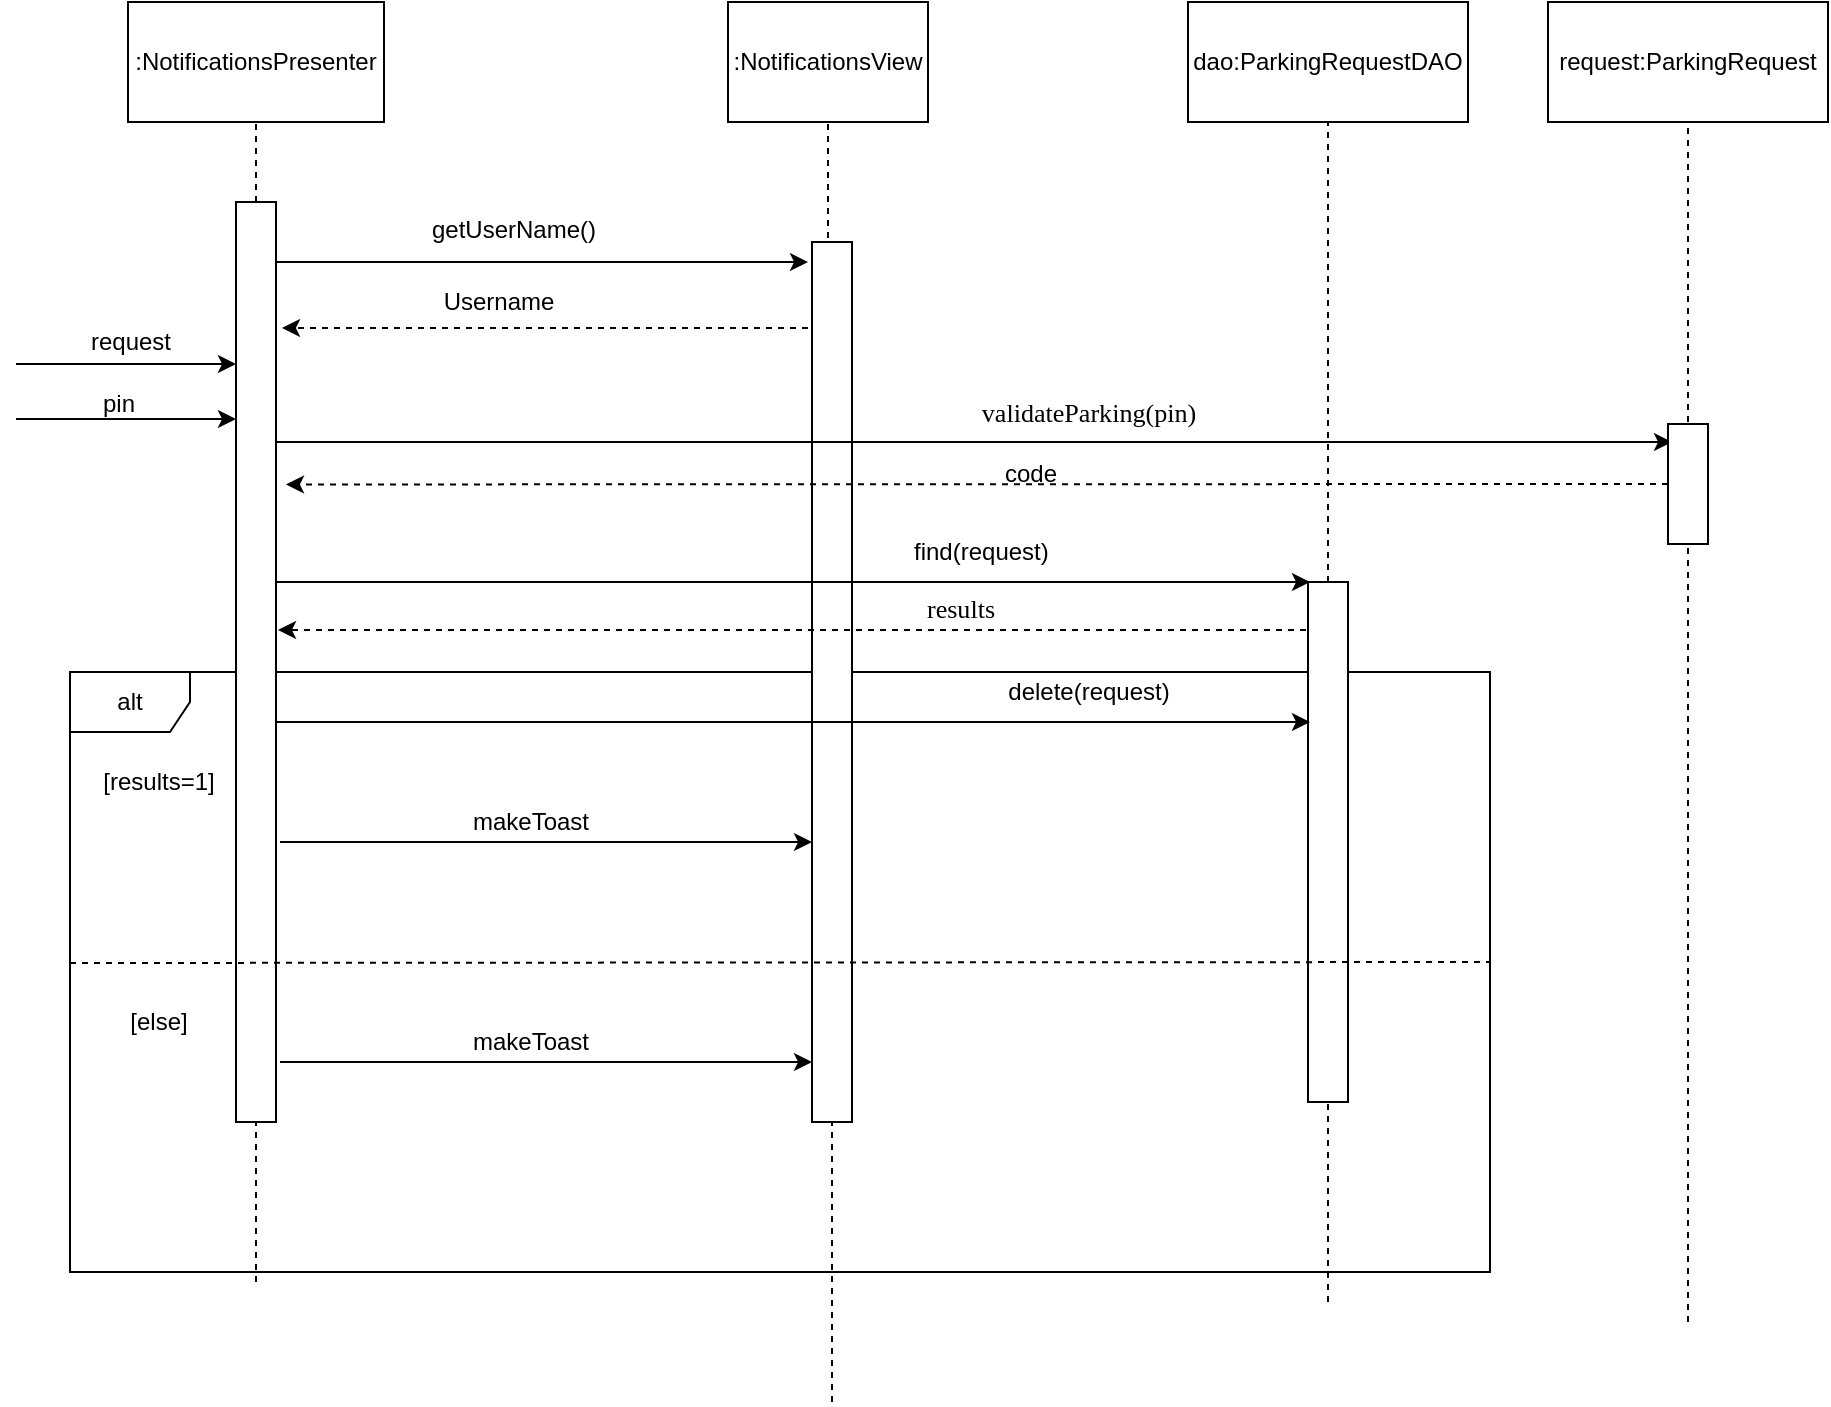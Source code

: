 <mxfile version="13.0.3" type="device"><diagram id="mOrW3uAIEUHWZ4qEdCiO" name="Page-1"><mxGraphModel dx="963" dy="1161" grid="1" gridSize="10" guides="1" tooltips="1" connect="1" arrows="1" fold="1" page="1" pageScale="1" pageWidth="850" pageHeight="1100" math="0" shadow="0"><root><mxCell id="0"/><mxCell id="1" parent="0"/><mxCell id="d6xpiOke_X0Gi8VJ3gXw-2" value="alt" style="shape=umlFrame;whiteSpace=wrap;html=1;" vertex="1" parent="1"><mxGeometry x="441" y="1245" width="710" height="300" as="geometry"/></mxCell><mxCell id="d6xpiOke_X0Gi8VJ3gXw-3" value=":NotificationsPresenter" style="rounded=0;whiteSpace=wrap;html=1;" vertex="1" parent="1"><mxGeometry x="470" y="910" width="128" height="60" as="geometry"/></mxCell><mxCell id="d6xpiOke_X0Gi8VJ3gXw-4" value="" style="endArrow=none;dashed=1;html=1;entryX=0.5;entryY=1;entryDx=0;entryDy=0;" edge="1" parent="1" source="d6xpiOke_X0Gi8VJ3gXw-8" target="d6xpiOke_X0Gi8VJ3gXw-3"><mxGeometry width="50" height="50" relative="1" as="geometry"><mxPoint x="992" y="1480" as="sourcePoint"/><mxPoint x="991" y="1133.036" as="targetPoint"/></mxGeometry></mxCell><mxCell id="d6xpiOke_X0Gi8VJ3gXw-5" value=":NotificationsView" style="rounded=0;whiteSpace=wrap;html=1;" vertex="1" parent="1"><mxGeometry x="770" y="910" width="100" height="60" as="geometry"/></mxCell><mxCell id="d6xpiOke_X0Gi8VJ3gXw-6" value="" style="endArrow=none;dashed=1;html=1;entryX=0.5;entryY=1;entryDx=0;entryDy=0;" edge="1" parent="1" target="d6xpiOke_X0Gi8VJ3gXw-5"><mxGeometry width="50" height="50" relative="1" as="geometry"><mxPoint x="820" y="1130" as="sourcePoint"/><mxPoint x="819" y="1133.036" as="targetPoint"/></mxGeometry></mxCell><mxCell id="d6xpiOke_X0Gi8VJ3gXw-7" value="getUserName()" style="text;html=1;" vertex="1" parent="1"><mxGeometry x="620" y="1010" width="110" height="30" as="geometry"/></mxCell><mxCell id="d6xpiOke_X0Gi8VJ3gXw-8" value="" style="rounded=0;whiteSpace=wrap;html=1;" vertex="1" parent="1"><mxGeometry x="524" y="1010" width="20" height="460" as="geometry"/></mxCell><mxCell id="d6xpiOke_X0Gi8VJ3gXw-9" value="" style="endArrow=none;dashed=1;html=1;entryX=0.5;entryY=1;entryDx=0;entryDy=0;" edge="1" parent="1" target="d6xpiOke_X0Gi8VJ3gXw-8"><mxGeometry width="50" height="50" relative="1" as="geometry"><mxPoint x="534" y="1550" as="sourcePoint"/><mxPoint x="534" y="970" as="targetPoint"/></mxGeometry></mxCell><mxCell id="d6xpiOke_X0Gi8VJ3gXw-10" value="" style="endArrow=none;dashed=1;html=1;entryX=0.5;entryY=1;entryDx=0;entryDy=0;" edge="1" parent="1" source="d6xpiOke_X0Gi8VJ3gXw-17"><mxGeometry width="50" height="50" relative="1" as="geometry"><mxPoint x="820" y="1560" as="sourcePoint"/><mxPoint x="820" y="1120" as="targetPoint"/></mxGeometry></mxCell><mxCell id="d6xpiOke_X0Gi8VJ3gXw-13" value="dao:ParkingRequestDAO" style="rounded=0;whiteSpace=wrap;html=1;" vertex="1" parent="1"><mxGeometry x="1000" y="910" width="140" height="60" as="geometry"/></mxCell><mxCell id="d6xpiOke_X0Gi8VJ3gXw-14" value="" style="endArrow=none;dashed=1;html=1;entryX=0.5;entryY=1;entryDx=0;entryDy=0;" edge="1" parent="1" source="d6xpiOke_X0Gi8VJ3gXw-15" target="d6xpiOke_X0Gi8VJ3gXw-13"><mxGeometry width="50" height="50" relative="1" as="geometry"><mxPoint x="1070" y="1560" as="sourcePoint"/><mxPoint x="1069" y="1133.036" as="targetPoint"/></mxGeometry></mxCell><mxCell id="d6xpiOke_X0Gi8VJ3gXw-15" value="" style="rounded=0;whiteSpace=wrap;html=1;" vertex="1" parent="1"><mxGeometry x="1060" y="1200" width="20" height="260" as="geometry"/></mxCell><mxCell id="d6xpiOke_X0Gi8VJ3gXw-16" value="" style="endArrow=none;dashed=1;html=1;entryX=0.5;entryY=1;entryDx=0;entryDy=0;" edge="1" parent="1" target="d6xpiOke_X0Gi8VJ3gXw-15"><mxGeometry width="50" height="50" relative="1" as="geometry"><mxPoint x="1070" y="1560" as="sourcePoint"/><mxPoint x="1070" y="970" as="targetPoint"/></mxGeometry></mxCell><mxCell id="d6xpiOke_X0Gi8VJ3gXw-17" value="" style="rounded=0;whiteSpace=wrap;html=1;" vertex="1" parent="1"><mxGeometry x="812" y="1030" width="20" height="440" as="geometry"/></mxCell><mxCell id="d6xpiOke_X0Gi8VJ3gXw-18" value="" style="endArrow=classic;html=1;" edge="1" parent="1"><mxGeometry width="50" height="50" relative="1" as="geometry"><mxPoint x="544" y="1040" as="sourcePoint"/><mxPoint x="810" y="1040" as="targetPoint"/></mxGeometry></mxCell><mxCell id="d6xpiOke_X0Gi8VJ3gXw-20" value="" style="endArrow=classic;html=1;dashed=1;entryX=1;entryY=0.25;entryDx=0;entryDy=0;" edge="1" parent="1"><mxGeometry width="50" height="50" relative="1" as="geometry"><mxPoint x="1059" y="1224" as="sourcePoint"/><mxPoint x="545" y="1224" as="targetPoint"/></mxGeometry></mxCell><mxCell id="d6xpiOke_X0Gi8VJ3gXw-22" value="" style="endArrow=none;html=1;dashed=1;" edge="1" parent="1"><mxGeometry width="50" height="50" relative="1" as="geometry"><mxPoint x="441" y="1390.5" as="sourcePoint"/><mxPoint x="1151" y="1390" as="targetPoint"/></mxGeometry></mxCell><mxCell id="d6xpiOke_X0Gi8VJ3gXw-23" value="" style="endArrow=classic;html=1;dashed=1;" edge="1" parent="1"><mxGeometry width="50" height="50" relative="1" as="geometry"><mxPoint x="810" y="1073" as="sourcePoint"/><mxPoint x="547" y="1073" as="targetPoint"/></mxGeometry></mxCell><mxCell id="d6xpiOke_X0Gi8VJ3gXw-24" value="" style="endArrow=classic;html=1;entryX=0;entryY=0.367;entryDx=0;entryDy=0;entryPerimeter=0;" edge="1" parent="1"><mxGeometry width="50" height="50" relative="1" as="geometry"><mxPoint x="544" y="1200" as="sourcePoint"/><mxPoint x="1061" y="1200.02" as="targetPoint"/></mxGeometry></mxCell><mxCell id="d6xpiOke_X0Gi8VJ3gXw-25" value="find(request)" style="text;html=1;" vertex="1" parent="1"><mxGeometry x="861" y="1171" width="40" height="30" as="geometry"/></mxCell><mxCell id="d6xpiOke_X0Gi8VJ3gXw-26" value="Username" style="text;html=1;align=center;verticalAlign=middle;resizable=0;points=[];autosize=1;" vertex="1" parent="1"><mxGeometry x="620" y="1050" width="70" height="20" as="geometry"/></mxCell><mxCell id="d6xpiOke_X0Gi8VJ3gXw-27" value="&lt;pre style=&quot;font-family: &amp;#34;consolas&amp;#34; ; font-size: 9.8pt&quot;&gt;results&lt;/pre&gt;" style="text;html=1;align=center;verticalAlign=middle;resizable=0;points=[];autosize=1;" vertex="1" parent="1"><mxGeometry x="851" y="1188" width="70" height="50" as="geometry"/></mxCell><mxCell id="d6xpiOke_X0Gi8VJ3gXw-34" value="" style="endArrow=classic;html=1;entryX=0;entryY=0.367;entryDx=0;entryDy=0;entryPerimeter=0;" edge="1" parent="1"><mxGeometry width="50" height="50" relative="1" as="geometry"><mxPoint x="544" y="1270" as="sourcePoint"/><mxPoint x="1061" y="1270.02" as="targetPoint"/></mxGeometry></mxCell><mxCell id="d6xpiOke_X0Gi8VJ3gXw-35" value="delete(request)" style="text;html=1;align=center;verticalAlign=middle;resizable=0;points=[];autosize=1;" vertex="1" parent="1"><mxGeometry x="900" y="1245" width="100" height="20" as="geometry"/></mxCell><mxCell id="d6xpiOke_X0Gi8VJ3gXw-36" value="" style="endArrow=classic;html=1;" edge="1" parent="1"><mxGeometry width="50" height="50" relative="1" as="geometry"><mxPoint x="414" y="1091" as="sourcePoint"/><mxPoint x="524" y="1091" as="targetPoint"/></mxGeometry></mxCell><mxCell id="d6xpiOke_X0Gi8VJ3gXw-37" value="" style="endArrow=classic;html=1;" edge="1" parent="1"><mxGeometry width="50" height="50" relative="1" as="geometry"><mxPoint x="414" y="1118.5" as="sourcePoint"/><mxPoint x="524" y="1118.5" as="targetPoint"/></mxGeometry></mxCell><mxCell id="d6xpiOke_X0Gi8VJ3gXw-38" value="request" style="text;html=1;align=center;verticalAlign=middle;resizable=0;points=[];autosize=1;" vertex="1" parent="1"><mxGeometry x="441" y="1070" width="60" height="20" as="geometry"/></mxCell><mxCell id="d6xpiOke_X0Gi8VJ3gXw-39" value="pin" style="text;html=1;align=center;verticalAlign=middle;resizable=0;points=[];autosize=1;" vertex="1" parent="1"><mxGeometry x="450" y="1101" width="30" height="20" as="geometry"/></mxCell><mxCell id="d6xpiOke_X0Gi8VJ3gXw-41" value="request:ParkingRequest" style="rounded=0;whiteSpace=wrap;html=1;" vertex="1" parent="1"><mxGeometry x="1180" y="910" width="140" height="60" as="geometry"/></mxCell><mxCell id="d6xpiOke_X0Gi8VJ3gXw-42" value="" style="endArrow=none;dashed=1;html=1;entryX=0.5;entryY=1;entryDx=0;entryDy=0;" edge="1" parent="1" target="d6xpiOke_X0Gi8VJ3gXw-41"><mxGeometry width="50" height="50" relative="1" as="geometry"><mxPoint x="1250" y="1570" as="sourcePoint"/><mxPoint x="1249" y="1133.036" as="targetPoint"/></mxGeometry></mxCell><mxCell id="d6xpiOke_X0Gi8VJ3gXw-43" value="" style="endArrow=classic;html=1;" edge="1" parent="1"><mxGeometry width="50" height="50" relative="1" as="geometry"><mxPoint x="544" y="1130" as="sourcePoint"/><mxPoint x="1242" y="1130" as="targetPoint"/></mxGeometry></mxCell><mxCell id="d6xpiOke_X0Gi8VJ3gXw-44" value="&lt;pre style=&quot;font-family: &amp;#34;consolas&amp;#34; ; font-size: 9.8pt&quot;&gt;validateParking(pin)&lt;/pre&gt;" style="text;html=1;align=center;verticalAlign=middle;resizable=0;points=[];autosize=1;" vertex="1" parent="1"><mxGeometry x="870" y="1090" width="160" height="50" as="geometry"/></mxCell><mxCell id="d6xpiOke_X0Gi8VJ3gXw-45" value="" style="endArrow=classic;html=1;entryX=1.25;entryY=0.307;entryDx=0;entryDy=0;entryPerimeter=0;dashed=1;exitX=0;exitY=0.5;exitDx=0;exitDy=0;" edge="1" parent="1" source="d6xpiOke_X0Gi8VJ3gXw-54" target="d6xpiOke_X0Gi8VJ3gXw-8"><mxGeometry width="50" height="50" relative="1" as="geometry"><mxPoint x="1230" y="1151" as="sourcePoint"/><mxPoint x="1230" y="1150" as="targetPoint"/></mxGeometry></mxCell><mxCell id="d6xpiOke_X0Gi8VJ3gXw-46" value="code" style="text;html=1;align=center;verticalAlign=middle;resizable=0;points=[];autosize=1;" vertex="1" parent="1"><mxGeometry x="901" y="1136" width="40" height="20" as="geometry"/></mxCell><mxCell id="d6xpiOke_X0Gi8VJ3gXw-49" value="[else]" style="text;html=1;align=center;verticalAlign=middle;resizable=0;points=[];autosize=1;" vertex="1" parent="1"><mxGeometry x="465" y="1410" width="40" height="20" as="geometry"/></mxCell><mxCell id="d6xpiOke_X0Gi8VJ3gXw-52" value="[results=1]" style="text;html=1;align=center;verticalAlign=middle;resizable=0;points=[];autosize=1;" vertex="1" parent="1"><mxGeometry x="450" y="1290" width="70" height="20" as="geometry"/></mxCell><mxCell id="d6xpiOke_X0Gi8VJ3gXw-53" value="" style="endArrow=none;dashed=1;html=1;" edge="1" parent="1"><mxGeometry width="50" height="50" relative="1" as="geometry"><mxPoint x="822" y="1610" as="sourcePoint"/><mxPoint x="822" y="1470" as="targetPoint"/></mxGeometry></mxCell><mxCell id="d6xpiOke_X0Gi8VJ3gXw-54" value="" style="rounded=0;whiteSpace=wrap;html=1;" vertex="1" parent="1"><mxGeometry x="1240" y="1121" width="20" height="60" as="geometry"/></mxCell><mxCell id="d6xpiOke_X0Gi8VJ3gXw-56" value="" style="endArrow=classic;html=1;" edge="1" parent="1"><mxGeometry width="50" height="50" relative="1" as="geometry"><mxPoint x="546" y="1330" as="sourcePoint"/><mxPoint x="812" y="1330" as="targetPoint"/></mxGeometry></mxCell><mxCell id="d6xpiOke_X0Gi8VJ3gXw-57" value="makeToast" style="text;html=1;align=center;verticalAlign=middle;resizable=0;points=[];autosize=1;" vertex="1" parent="1"><mxGeometry x="636" y="1310" width="70" height="20" as="geometry"/></mxCell><mxCell id="d6xpiOke_X0Gi8VJ3gXw-58" value="" style="endArrow=classic;html=1;" edge="1" parent="1"><mxGeometry width="50" height="50" relative="1" as="geometry"><mxPoint x="546" y="1440" as="sourcePoint"/><mxPoint x="812" y="1440" as="targetPoint"/></mxGeometry></mxCell><mxCell id="d6xpiOke_X0Gi8VJ3gXw-59" value="makeToast" style="text;html=1;align=center;verticalAlign=middle;resizable=0;points=[];autosize=1;" vertex="1" parent="1"><mxGeometry x="636" y="1420" width="70" height="20" as="geometry"/></mxCell></root></mxGraphModel></diagram></mxfile>